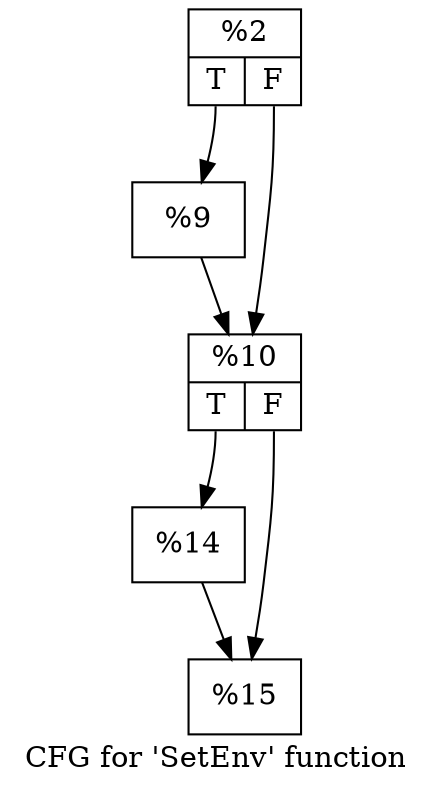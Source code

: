 digraph "CFG for 'SetEnv' function" {
	label="CFG for 'SetEnv' function";

	Node0x106d9d0 [shape=record,label="{%2|{<s0>T|<s1>F}}"];
	Node0x106d9d0:s0 -> Node0x106dab0;
	Node0x106d9d0:s1 -> Node0x106de20;
	Node0x106dab0 [shape=record,label="{%9}"];
	Node0x106dab0 -> Node0x106de20;
	Node0x106de20 [shape=record,label="{%10|{<s0>T|<s1>F}}"];
	Node0x106de20:s0 -> Node0x106e250;
	Node0x106de20:s1 -> Node0x106e2a0;
	Node0x106e250 [shape=record,label="{%14}"];
	Node0x106e250 -> Node0x106e2a0;
	Node0x106e2a0 [shape=record,label="{%15}"];
}
